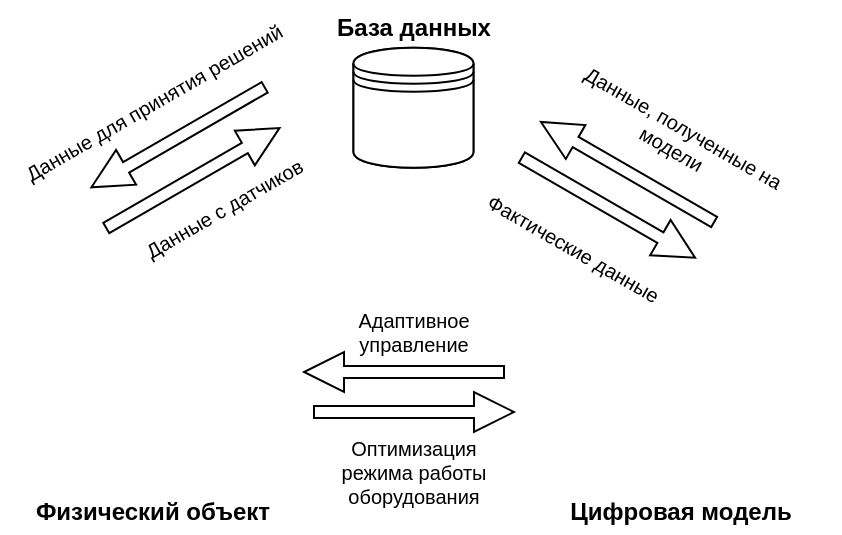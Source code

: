 <mxfile version="20.2.0" type="github" pages="2">
  <diagram id="Gnu-nJ8GH0qcafx3-Hsz" name="Общая схема">
    <mxGraphModel dx="2062" dy="1074" grid="1" gridSize="10" guides="1" tooltips="1" connect="1" arrows="1" fold="1" page="1" pageScale="1" pageWidth="827" pageHeight="1169" math="0" shadow="0">
      <root>
        <mxCell id="0" />
        <mxCell id="1" parent="0" />
        <mxCell id="oSrQM-q-5C8ZIn2dSp9f-2" value="" style="shape=datastore;whiteSpace=wrap;html=1;" parent="1" vertex="1">
          <mxGeometry x="349.73" y="97.83" width="60" height="60" as="geometry" />
        </mxCell>
        <mxCell id="oSrQM-q-5C8ZIn2dSp9f-6" value="" style="shape=singleArrow;direction=west;whiteSpace=wrap;html=1;rotation=0;" parent="1" vertex="1">
          <mxGeometry x="325" y="250" width="100" height="20" as="geometry" />
        </mxCell>
        <mxCell id="oSrQM-q-5C8ZIn2dSp9f-8" value="База данных" style="text;html=1;strokeColor=none;fillColor=none;align=center;verticalAlign=middle;whiteSpace=wrap;rounded=0;fontStyle=1" parent="1" vertex="1">
          <mxGeometry x="329.73" y="77.83" width="100" height="20" as="geometry" />
        </mxCell>
        <mxCell id="oSrQM-q-5C8ZIn2dSp9f-9" value="" style="shape=singleArrow;direction=east;whiteSpace=wrap;html=1;rotation=0;" parent="1" vertex="1">
          <mxGeometry x="330" y="270" width="100" height="20" as="geometry" />
        </mxCell>
        <mxCell id="oSrQM-q-5C8ZIn2dSp9f-12" value="" style="shape=singleArrow;direction=north;whiteSpace=wrap;html=1;rotation=60;" parent="1" vertex="1">
          <mxGeometry x="259.44" y="113" width="20" height="100" as="geometry" />
        </mxCell>
        <mxCell id="oSrQM-q-5C8ZIn2dSp9f-16" value="" style="shape=singleArrow;direction=north;whiteSpace=wrap;html=1;rotation=-60;" parent="1" vertex="1">
          <mxGeometry x="477" y="110" width="19.56" height="100" as="geometry" />
        </mxCell>
        <mxCell id="oSrQM-q-5C8ZIn2dSp9f-17" value="" style="shape=singleArrow;direction=south;whiteSpace=wrap;html=1;rotation=-60;" parent="1" vertex="1">
          <mxGeometry x="467" y="127.83" width="20.44" height="100" as="geometry" />
        </mxCell>
        <mxCell id="oSrQM-q-5C8ZIn2dSp9f-22" value="Данные для принятия решений" style="text;html=1;strokeColor=none;fillColor=none;align=center;verticalAlign=middle;whiteSpace=wrap;rounded=0;rotation=-30;fontSize=10;" parent="1" vertex="1">
          <mxGeometry x="175.0" y="110" width="150" height="30" as="geometry" />
        </mxCell>
        <mxCell id="oSrQM-q-5C8ZIn2dSp9f-23" value="Адаптивное управление" style="text;html=1;strokeColor=none;fillColor=none;align=center;verticalAlign=middle;whiteSpace=wrap;rounded=0;rotation=0;direction=west;fontSize=10;" parent="1" vertex="1">
          <mxGeometry x="340" y="230" width="80" height="20" as="geometry" />
        </mxCell>
        <mxCell id="oSrQM-q-5C8ZIn2dSp9f-24" value="Оптимизация режима работы оборудования" style="text;html=1;strokeColor=none;fillColor=none;align=center;verticalAlign=middle;whiteSpace=wrap;rounded=0;rotation=0;direction=west;fontSize=10;" parent="1" vertex="1">
          <mxGeometry x="340" y="300" width="80" height="20" as="geometry" />
        </mxCell>
        <mxCell id="oSrQM-q-5C8ZIn2dSp9f-25" value="Данные, полученные на модели" style="text;html=1;strokeColor=none;fillColor=none;align=center;verticalAlign=middle;whiteSpace=wrap;rounded=0;rotation=30;flipV=1;flipH=1;fontSize=10;" parent="1" vertex="1">
          <mxGeometry x="437" y="127.83" width="150" height="30" as="geometry" />
        </mxCell>
        <mxCell id="oSrQM-q-5C8ZIn2dSp9f-30" value="" style="shape=image;verticalLabelPosition=bottom;labelBackgroundColor=default;verticalAlign=top;aspect=fixed;imageAspect=0;image=https://static.turbosquid.com/Preview/2019/01/23__01_16_02/complex3dmodelwithshearerloader1.jpg61E9D42A-FA9E-46B9-BD13-3F04E4DED708Default.jpg;" parent="1" vertex="1">
          <mxGeometry x="445.99" y="220" width="146.67" height="110" as="geometry" />
        </mxCell>
        <mxCell id="oSrQM-q-5C8ZIn2dSp9f-31" value="Цифровая модель" style="text;html=1;strokeColor=none;fillColor=none;align=center;verticalAlign=middle;whiteSpace=wrap;rounded=0;rotation=0;direction=west;fontStyle=1" parent="1" vertex="1">
          <mxGeometry x="440.34" y="320" width="146.66" height="20" as="geometry" />
        </mxCell>
        <mxCell id="oSrQM-q-5C8ZIn2dSp9f-33" value="" style="shape=image;verticalLabelPosition=bottom;labelBackgroundColor=default;verticalAlign=top;aspect=fixed;imageAspect=0;image=https://www.e-mj.com/wp-content/uploads/2020/03/1-Eickhoff-SL-900-shearer-loader.jpg;" parent="1" vertex="1">
          <mxGeometry x="173" y="227.83" width="138.12" height="92.17" as="geometry" />
        </mxCell>
        <mxCell id="oSrQM-q-5C8ZIn2dSp9f-34" value="Физический объект" style="text;html=1;strokeColor=none;fillColor=none;align=center;verticalAlign=middle;whiteSpace=wrap;rounded=0;rotation=0;direction=west;fontStyle=1" parent="1" vertex="1">
          <mxGeometry x="175.73" y="320" width="146.66" height="20" as="geometry" />
        </mxCell>
        <mxCell id="oSrQM-q-5C8ZIn2dSp9f-35" value="" style="shape=datastore;whiteSpace=wrap;html=1;" parent="1" vertex="1">
          <mxGeometry x="349.73" y="97.83" width="60" height="60" as="geometry" />
        </mxCell>
        <mxCell id="oSrQM-q-5C8ZIn2dSp9f-38" value="" style="shape=singleArrow;direction=south;whiteSpace=wrap;html=1;rotation=60;" parent="1" vertex="1">
          <mxGeometry x="252.02" y="92.66" width="20" height="100" as="geometry" />
        </mxCell>
        <mxCell id="oSrQM-q-5C8ZIn2dSp9f-43" value="Данные с датчиков&lt;br style=&quot;font-size: 10px;&quot;&gt;" style="text;html=1;strokeColor=none;fillColor=none;align=center;verticalAlign=middle;whiteSpace=wrap;rounded=0;rotation=-30;fontSize=10;" parent="1" vertex="1">
          <mxGeometry x="210" y="162.83" width="150" height="30" as="geometry" />
        </mxCell>
        <mxCell id="oSrQM-q-5C8ZIn2dSp9f-48" value="Фактические данные" style="text;html=1;strokeColor=none;fillColor=none;align=center;verticalAlign=middle;whiteSpace=wrap;rounded=0;rotation=30;flipV=1;flipH=1;fontSize=10;" parent="1" vertex="1">
          <mxGeometry x="409.73" y="183" width="100" height="30" as="geometry" />
        </mxCell>
      </root>
    </mxGraphModel>
  </diagram>
  <diagram id="mtR7QRbX21wIe3IfvzJF" name="Структура системы управления на базе ЦД">
    <mxGraphModel dx="2377" dy="796" grid="1" gridSize="10" guides="1" tooltips="1" connect="1" arrows="1" fold="1" page="1" pageScale="1" pageWidth="850" pageHeight="1100" math="0" shadow="0">
      <root>
        <mxCell id="0" />
        <mxCell id="1" parent="0" />
        <mxCell id="DqPXyWJG6k27BeUsXp37-50" value="" style="rounded=0;whiteSpace=wrap;html=1;fontStyle=1;verticalAlign=top;fillColor=none;dashed=1;fontFamily=Times New Roman;" vertex="1" parent="1">
          <mxGeometry x="-40" y="73.5" width="680" height="323.5" as="geometry" />
        </mxCell>
        <mxCell id="DqPXyWJG6k27BeUsXp37-60" style="edgeStyle=orthogonalEdgeStyle;rounded=0;orthogonalLoop=1;jettySize=auto;html=1;entryX=0.5;entryY=1;entryDx=0;entryDy=0;fontSize=10;strokeWidth=2;endSize=4;startSize=4;startArrow=classic;startFill=1;fontFamily=Times New Roman;" edge="1" parent="1" source="DqPXyWJG6k27BeUsXp37-27" target="DqPXyWJG6k27BeUsXp37-12">
          <mxGeometry relative="1" as="geometry" />
        </mxCell>
        <mxCell id="DqPXyWJG6k27BeUsXp37-27" value="" style="rounded=0;whiteSpace=wrap;html=1;fillColor=none;fontFamily=Times New Roman;" vertex="1" parent="1">
          <mxGeometry x="159" y="412" width="472" height="55" as="geometry" />
        </mxCell>
        <mxCell id="DqPXyWJG6k27BeUsXp37-17" value="Базовые программные компоненты" style="rounded=0;whiteSpace=wrap;html=1;verticalAlign=top;fontStyle=1;fillColor=#f5f5f5;fontColor=#333333;strokeColor=#666666;fontFamily=Times New Roman;" vertex="1" parent="1">
          <mxGeometry x="-25.5" y="83.25" width="111" height="303" as="geometry" />
        </mxCell>
        <mxCell id="DqPXyWJG6k27BeUsXp37-8" value="Горно-шахтное оборудование" style="rounded=1;whiteSpace=wrap;html=1;fontSize=10;fontFamily=Times New Roman;" vertex="1" parent="1">
          <mxGeometry x="164" y="419" width="100" height="40" as="geometry" />
        </mxCell>
        <mxCell id="DqPXyWJG6k27BeUsXp37-9" value="Датчики систем безопасности" style="rounded=1;whiteSpace=wrap;html=1;fontSize=10;fontFamily=Times New Roman;" vertex="1" parent="1">
          <mxGeometry x="274" y="419" width="100" height="40" as="geometry" />
        </mxCell>
        <mxCell id="DqPXyWJG6k27BeUsXp37-10" value="Системы видеонаблюдения" style="rounded=1;whiteSpace=wrap;html=1;fontSize=10;fontFamily=Times New Roman;" vertex="1" parent="1">
          <mxGeometry x="402" y="419" width="100" height="40" as="geometry" />
        </mxCell>
        <mxCell id="DqPXyWJG6k27BeUsXp37-11" value="Теги позиционирования" style="rounded=1;whiteSpace=wrap;html=1;fontSize=10;fontFamily=Times New Roman;" vertex="1" parent="1">
          <mxGeometry x="514" y="419" width="100" height="40" as="geometry" />
        </mxCell>
        <mxCell id="DqPXyWJG6k27BeUsXp37-68" style="edgeStyle=orthogonalEdgeStyle;rounded=0;orthogonalLoop=1;jettySize=auto;html=1;entryX=0.998;entryY=0.888;entryDx=0;entryDy=0;entryPerimeter=0;fontSize=10;startArrow=classic;startFill=1;endArrow=classic;endFill=1;startSize=2;endSize=2;strokeWidth=2;fontFamily=Times New Roman;" edge="1" parent="1" source="DqPXyWJG6k27BeUsXp37-12" target="DqPXyWJG6k27BeUsXp37-65">
          <mxGeometry relative="1" as="geometry" />
        </mxCell>
        <mxCell id="DqPXyWJG6k27BeUsXp37-12" value="&lt;b&gt;Подсистема интернета вещей&lt;/b&gt;" style="rounded=0;whiteSpace=wrap;html=1;verticalAlign=top;fontFamily=Times New Roman;spacing=-2;" vertex="1" parent="1">
          <mxGeometry x="160" y="320" width="470" height="65" as="geometry" />
        </mxCell>
        <mxCell id="DqPXyWJG6k27BeUsXp37-13" value="Подсистема цифровых двойников" style="rounded=0;whiteSpace=wrap;html=1;verticalAlign=top;fontStyle=1;spacing=-2;fillColor=#F5F5F5;strokeColor=#666666;fontColor=#333333;fontFamily=Times New Roman;" vertex="1" parent="1">
          <mxGeometry x="160" y="240" width="470" height="65" as="geometry" />
        </mxCell>
        <mxCell id="DqPXyWJG6k27BeUsXp37-14" value="&lt;br&gt;Базы данных" style="strokeWidth=1;html=1;shape=mxgraph.flowchart.database;whiteSpace=wrap;fontFamily=Times New Roman;" vertex="1" parent="1">
          <mxGeometry y="150" width="60" height="60" as="geometry" />
        </mxCell>
        <mxCell id="DqPXyWJG6k27BeUsXp37-69" style="edgeStyle=orthogonalEdgeStyle;rounded=0;orthogonalLoop=1;jettySize=auto;html=1;entryX=1.01;entryY=0.246;entryDx=0;entryDy=0;entryPerimeter=0;fontSize=10;startArrow=classic;startFill=1;endArrow=classic;endFill=1;startSize=2;endSize=2;strokeWidth=2;fontFamily=Times New Roman;" edge="1" parent="1" source="DqPXyWJG6k27BeUsXp37-15" target="DqPXyWJG6k27BeUsXp37-65">
          <mxGeometry relative="1" as="geometry" />
        </mxCell>
        <mxCell id="DqPXyWJG6k27BeUsXp37-15" value="Подсистема интеллектуального управления" style="rounded=0;whiteSpace=wrap;html=1;fontStyle=1;verticalAlign=top;fillColor=#f5f5f5;strokeColor=#666666;fontColor=#333333;fontFamily=Times New Roman;" vertex="1" parent="1">
          <mxGeometry x="158" y="83" width="470" height="150" as="geometry" />
        </mxCell>
        <mxCell id="DqPXyWJG6k27BeUsXp37-57" style="edgeStyle=orthogonalEdgeStyle;rounded=0;orthogonalLoop=1;jettySize=auto;html=1;entryX=0;entryY=0.5;entryDx=0;entryDy=0;fontSize=10;fontFamily=Times New Roman;" edge="1" parent="1" source="DqPXyWJG6k27BeUsXp37-16" target="DqPXyWJG6k27BeUsXp37-52">
          <mxGeometry relative="1" as="geometry">
            <Array as="points">
              <mxPoint x="-64" y="205" />
              <mxPoint x="-64" y="245" />
            </Array>
          </mxGeometry>
        </mxCell>
        <mxCell id="DqPXyWJG6k27BeUsXp37-16" value="BIM-системы" style="shape=module;align=left;spacingLeft=20;align=center;verticalAlign=middle;fontFamily=Times New Roman;fillColor=#F5F5F5;" vertex="1" parent="1">
          <mxGeometry x="-184" y="180" width="100" height="50" as="geometry" />
        </mxCell>
        <mxCell id="DqPXyWJG6k27BeUsXp37-55" style="edgeStyle=orthogonalEdgeStyle;rounded=0;orthogonalLoop=1;jettySize=auto;html=1;entryX=0;entryY=0.25;entryDx=0;entryDy=0;fontSize=10;fontFamily=Times New Roman;" edge="1" parent="1" source="DqPXyWJG6k27BeUsXp37-18" target="DqPXyWJG6k27BeUsXp37-52">
          <mxGeometry relative="1" as="geometry" />
        </mxCell>
        <mxCell id="DqPXyWJG6k27BeUsXp37-18" value="САПР" style="shape=module;align=center;spacingLeft=20;align=center;verticalAlign=middle;fontFamily=Times New Roman;fillColor=#F5F5F5;" vertex="1" parent="1">
          <mxGeometry x="-184" y="120" width="100" height="50" as="geometry" />
        </mxCell>
        <mxCell id="DqPXyWJG6k27BeUsXp37-56" style="edgeStyle=orthogonalEdgeStyle;rounded=0;orthogonalLoop=1;jettySize=auto;html=1;entryX=0;entryY=0.75;entryDx=0;entryDy=0;fontSize=10;fontFamily=Times New Roman;" edge="1" parent="1" source="DqPXyWJG6k27BeUsXp37-19" target="DqPXyWJG6k27BeUsXp37-52">
          <mxGeometry relative="1" as="geometry" />
        </mxCell>
        <mxCell id="DqPXyWJG6k27BeUsXp37-19" value="Прочие &#xa;системы" style="shape=module;align=left;spacingLeft=20;align=center;verticalAlign=middle;fontFamily=Times New Roman;fillColor=#F5F5F5;" vertex="1" parent="1">
          <mxGeometry x="-184" y="245" width="100" height="50" as="geometry" />
        </mxCell>
        <mxCell id="DqPXyWJG6k27BeUsXp37-37" value="&lt;b&gt;Оперативное управление&lt;/b&gt;" style="rounded=0;whiteSpace=wrap;html=1;fontSize=10;fillColor=none;verticalAlign=top;spacing=-3;fontFamily=Times New Roman;" vertex="1" parent="1">
          <mxGeometry x="165" y="110" width="225" height="117" as="geometry" />
        </mxCell>
        <mxCell id="DqPXyWJG6k27BeUsXp37-20" value="Мониторинг состояния ГШО" style="rounded=0;whiteSpace=wrap;html=1;fontSize=10;fontFamily=Times New Roman;" vertex="1" parent="1">
          <mxGeometry x="175" y="130" width="100" height="40" as="geometry" />
        </mxCell>
        <mxCell id="DqPXyWJG6k27BeUsXp37-21" value="Предупреждение аварий" style="rounded=0;whiteSpace=wrap;html=1;fontSize=10;fontFamily=Times New Roman;" vertex="1" parent="1">
          <mxGeometry x="175" y="180" width="100" height="40" as="geometry" />
        </mxCell>
        <mxCell id="DqPXyWJG6k27BeUsXp37-23" value="Полевой &lt;br&gt;уровень" style="text;strokeColor=none;fillColor=none;html=1;fontSize=10;fontStyle=1;verticalAlign=middle;align=center;rotation=0;direction=west;fontFamily=Times New Roman;" vertex="1" parent="1">
          <mxGeometry x="92" y="412.5" width="58" height="58" as="geometry" />
        </mxCell>
        <mxCell id="DqPXyWJG6k27BeUsXp37-29" value="Оптимизация энергопотребления" style="rounded=0;whiteSpace=wrap;html=1;fontSize=10;fontFamily=Times New Roman;" vertex="1" parent="1">
          <mxGeometry x="280" y="180" width="100" height="40" as="geometry" />
        </mxCell>
        <mxCell id="DqPXyWJG6k27BeUsXp37-32" value="Обслуживание по состоянию" style="rounded=0;whiteSpace=wrap;html=1;fontSize=10;fontFamily=Times New Roman;" vertex="1" parent="1">
          <mxGeometry x="280" y="130" width="100" height="40" as="geometry" />
        </mxCell>
        <mxCell id="DqPXyWJG6k27BeUsXp37-38" value="Планирование и анализ производства" style="rounded=0;whiteSpace=wrap;html=1;fontSize=10;fillColor=none;verticalAlign=top;fontStyle=1;spacing=-3;fontFamily=Times New Roman;" vertex="1" parent="1">
          <mxGeometry x="397" y="110.5" width="225" height="117" as="geometry" />
        </mxCell>
        <mxCell id="DqPXyWJG6k27BeUsXp37-33" value="Планирование и оптимизация производства" style="rounded=0;whiteSpace=wrap;html=1;fontSize=10;fontFamily=Times New Roman;" vertex="1" parent="1">
          <mxGeometry x="405" y="130" width="100" height="40" as="geometry" />
        </mxCell>
        <mxCell id="DqPXyWJG6k27BeUsXp37-34" value="Управление персоналом" style="rounded=0;whiteSpace=wrap;html=1;fontSize=10;fontFamily=Times New Roman;" vertex="1" parent="1">
          <mxGeometry x="405" y="180" width="100" height="40" as="geometry" />
        </mxCell>
        <mxCell id="DqPXyWJG6k27BeUsXp37-35" value="Оценка эффективности" style="rounded=0;whiteSpace=wrap;html=1;fontSize=10;fontFamily=Times New Roman;" vertex="1" parent="1">
          <mxGeometry x="515" y="130" width="100" height="40" as="geometry" />
        </mxCell>
        <mxCell id="DqPXyWJG6k27BeUsXp37-36" value="Оценка качества" style="rounded=0;whiteSpace=wrap;html=1;fontSize=10;fontFamily=Times New Roman;" vertex="1" parent="1">
          <mxGeometry x="515" y="180" width="100" height="40" as="geometry" />
        </mxCell>
        <mxCell id="DqPXyWJG6k27BeUsXp37-39" value="Управление информационной моделью" style="rounded=0;whiteSpace=wrap;html=1;fontSize=10;fontFamily=Times New Roman;" vertex="1" parent="1">
          <mxGeometry x="175" y="260" width="100" height="40" as="geometry" />
        </mxCell>
        <mxCell id="DqPXyWJG6k27BeUsXp37-42" value="Обмен данными с внешними системами" style="rounded=0;whiteSpace=wrap;html=1;fontSize=10;fontFamily=Times New Roman;" vertex="1" parent="1">
          <mxGeometry x="280" y="260" width="100" height="40" as="geometry" />
        </mxCell>
        <mxCell id="DqPXyWJG6k27BeUsXp37-43" value="Визуализация данных" style="rounded=0;whiteSpace=wrap;html=1;fontSize=10;fontFamily=Times New Roman;" vertex="1" parent="1">
          <mxGeometry x="405" y="260" width="100" height="40" as="geometry" />
        </mxCell>
        <mxCell id="DqPXyWJG6k27BeUsXp37-45" value="Поиск и фильтрация данных" style="rounded=0;whiteSpace=wrap;html=1;fontSize=10;fontFamily=Times New Roman;" vertex="1" parent="1">
          <mxGeometry x="515" y="260" width="100" height="40" as="geometry" />
        </mxCell>
        <mxCell id="DqPXyWJG6k27BeUsXp37-46" value="Сбор и обработка данных" style="rounded=0;whiteSpace=wrap;html=1;fontSize=10;fontFamily=Times New Roman;" vertex="1" parent="1">
          <mxGeometry x="173" y="341" width="100" height="40" as="geometry" />
        </mxCell>
        <mxCell id="DqPXyWJG6k27BeUsXp37-47" value="Получение и передача команд" style="rounded=0;whiteSpace=wrap;html=1;fontSize=10;fontFamily=Times New Roman;" vertex="1" parent="1">
          <mxGeometry x="278" y="341" width="100" height="40" as="geometry" />
        </mxCell>
        <mxCell id="DqPXyWJG6k27BeUsXp37-48" value="Мониторинг и конфигурирование IoT-устройств" style="rounded=0;whiteSpace=wrap;html=1;fontSize=10;fontFamily=Times New Roman;" vertex="1" parent="1">
          <mxGeometry x="403" y="341" width="100" height="40" as="geometry" />
        </mxCell>
        <mxCell id="DqPXyWJG6k27BeUsXp37-49" value="Преобразование протоколов взаимодействия" style="rounded=0;whiteSpace=wrap;html=1;fontSize=10;fontFamily=Times New Roman;" vertex="1" parent="1">
          <mxGeometry x="513" y="341" width="100" height="40" as="geometry" />
        </mxCell>
        <mxCell id="DqPXyWJG6k27BeUsXp37-51" value="Система управления на базе цифрового двойника" style="text;strokeColor=none;fillColor=none;html=1;fontSize=15;fontStyle=1;verticalAlign=middle;align=center;rotation=0;direction=east;fontFamily=Times New Roman;" vertex="1" parent="1">
          <mxGeometry x="105" y="40" width="440" height="23" as="geometry" />
        </mxCell>
        <mxCell id="DqPXyWJG6k27BeUsXp37-52" value="API" style="rounded=0;whiteSpace=wrap;html=1;fontSize=18;fontStyle=1;fontFamily=Times New Roman;" vertex="1" parent="1">
          <mxGeometry x="-20" y="225" width="100" height="40" as="geometry" />
        </mxCell>
        <mxCell id="DqPXyWJG6k27BeUsXp37-53" value="Управление программными модулями" style="rounded=0;whiteSpace=wrap;html=1;fontSize=10;fontStyle=0;fontFamily=Times New Roman;" vertex="1" parent="1">
          <mxGeometry x="-20" y="280" width="100" height="40" as="geometry" />
        </mxCell>
        <mxCell id="DqPXyWJG6k27BeUsXp37-54" value="Обеспечение единого времени" style="rounded=0;whiteSpace=wrap;html=1;fontSize=10;fontStyle=0;fontFamily=Times New Roman;" vertex="1" parent="1">
          <mxGeometry x="-20" y="332.5" width="100" height="40" as="geometry" />
        </mxCell>
        <mxCell id="DqPXyWJG6k27BeUsXp37-59" style="edgeStyle=orthogonalEdgeStyle;rounded=0;orthogonalLoop=1;jettySize=auto;html=1;entryX=-0.002;entryY=0.935;entryDx=0;entryDy=0;entryPerimeter=0;fontSize=10;fontFamily=Times New Roman;" edge="1" parent="1" source="DqPXyWJG6k27BeUsXp37-58" target="DqPXyWJG6k27BeUsXp37-52">
          <mxGeometry relative="1" as="geometry">
            <Array as="points">
              <mxPoint x="-34" y="335" />
              <mxPoint x="-34" y="262" />
            </Array>
          </mxGeometry>
        </mxCell>
        <mxCell id="DqPXyWJG6k27BeUsXp37-58" value="Интерфейс &#xa;пользователя &#xa;Системы" style="shape=module;align=left;spacingLeft=20;align=center;verticalAlign=middle;fontFamily=Times New Roman;" vertex="1" parent="1">
          <mxGeometry x="-184" y="310" width="100" height="50" as="geometry" />
        </mxCell>
        <mxCell id="DqPXyWJG6k27BeUsXp37-67" style="edgeStyle=orthogonalEdgeStyle;rounded=0;orthogonalLoop=1;jettySize=auto;html=1;fontSize=10;startArrow=classic;startFill=1;endArrow=classic;endFill=1;startSize=2;endSize=2;strokeWidth=2;exitX=1.023;exitY=0.624;exitDx=0;exitDy=0;exitPerimeter=0;fontFamily=Times New Roman;" edge="1" parent="1" source="DqPXyWJG6k27BeUsXp37-65" target="DqPXyWJG6k27BeUsXp37-13">
          <mxGeometry relative="1" as="geometry" />
        </mxCell>
        <mxCell id="DqPXyWJG6k27BeUsXp37-71" style="edgeStyle=orthogonalEdgeStyle;rounded=0;orthogonalLoop=1;jettySize=auto;html=1;entryX=1;entryY=0.5;entryDx=0;entryDy=0;fontSize=10;startArrow=classic;startFill=1;endArrow=classic;endFill=1;startSize=2;endSize=2;strokeWidth=2;fontFamily=Times New Roman;" edge="1" parent="1" source="DqPXyWJG6k27BeUsXp37-65" target="DqPXyWJG6k27BeUsXp37-17">
          <mxGeometry relative="1" as="geometry" />
        </mxCell>
        <mxCell id="DqPXyWJG6k27BeUsXp37-65" value="Шина данных" style="rounded=0;whiteSpace=wrap;html=1;verticalAlign=top;fontStyle=1;direction=south;rotation=270;fontFamily=Times New Roman;fillColor=#F5F5F5;" vertex="1" parent="1">
          <mxGeometry x="-31" y="220" width="303" height="30" as="geometry" />
        </mxCell>
        <mxCell id="DqPXyWJG6k27BeUsXp37-72" value="" style="rounded=0;whiteSpace=wrap;html=1;verticalAlign=top;fontStyle=1;fillColor=#f5f5f5;fontColor=#333333;strokeColor=#666666;fontFamily=Times New Roman;" vertex="1" parent="1">
          <mxGeometry x="-154" y="431.75" width="51.5" height="21" as="geometry" />
        </mxCell>
        <mxCell id="DqPXyWJG6k27BeUsXp37-73" value="компоненты разрабатываются &lt;br&gt;на стадии проектирования" style="text;strokeColor=none;fillColor=none;html=1;fontSize=10;fontStyle=0;verticalAlign=middle;align=left;rotation=0;direction=west;fontFamily=Times New Roman;" vertex="1" parent="1">
          <mxGeometry x="-90.9" y="431" width="100.9" height="21.75" as="geometry" />
        </mxCell>
        <mxCell id="DqPXyWJG6k27BeUsXp37-74" value="" style="rounded=0;whiteSpace=wrap;html=1;fontStyle=1;verticalAlign=top;fillColor=none;dashed=1;fontFamily=Times New Roman;" vertex="1" parent="1">
          <mxGeometry x="-200" y="73.5" width="130" height="323.5" as="geometry" />
        </mxCell>
        <mxCell id="DqPXyWJG6k27BeUsXp37-75" value="Прикладной уровень" style="text;strokeColor=none;fillColor=none;html=1;fontSize=10;fontStyle=1;verticalAlign=middle;align=center;rotation=0;direction=west;fontFamily=Times New Roman;" vertex="1" parent="1">
          <mxGeometry x="-180.9" y="83" width="90" height="16.5" as="geometry" />
        </mxCell>
      </root>
    </mxGraphModel>
  </diagram>
</mxfile>
